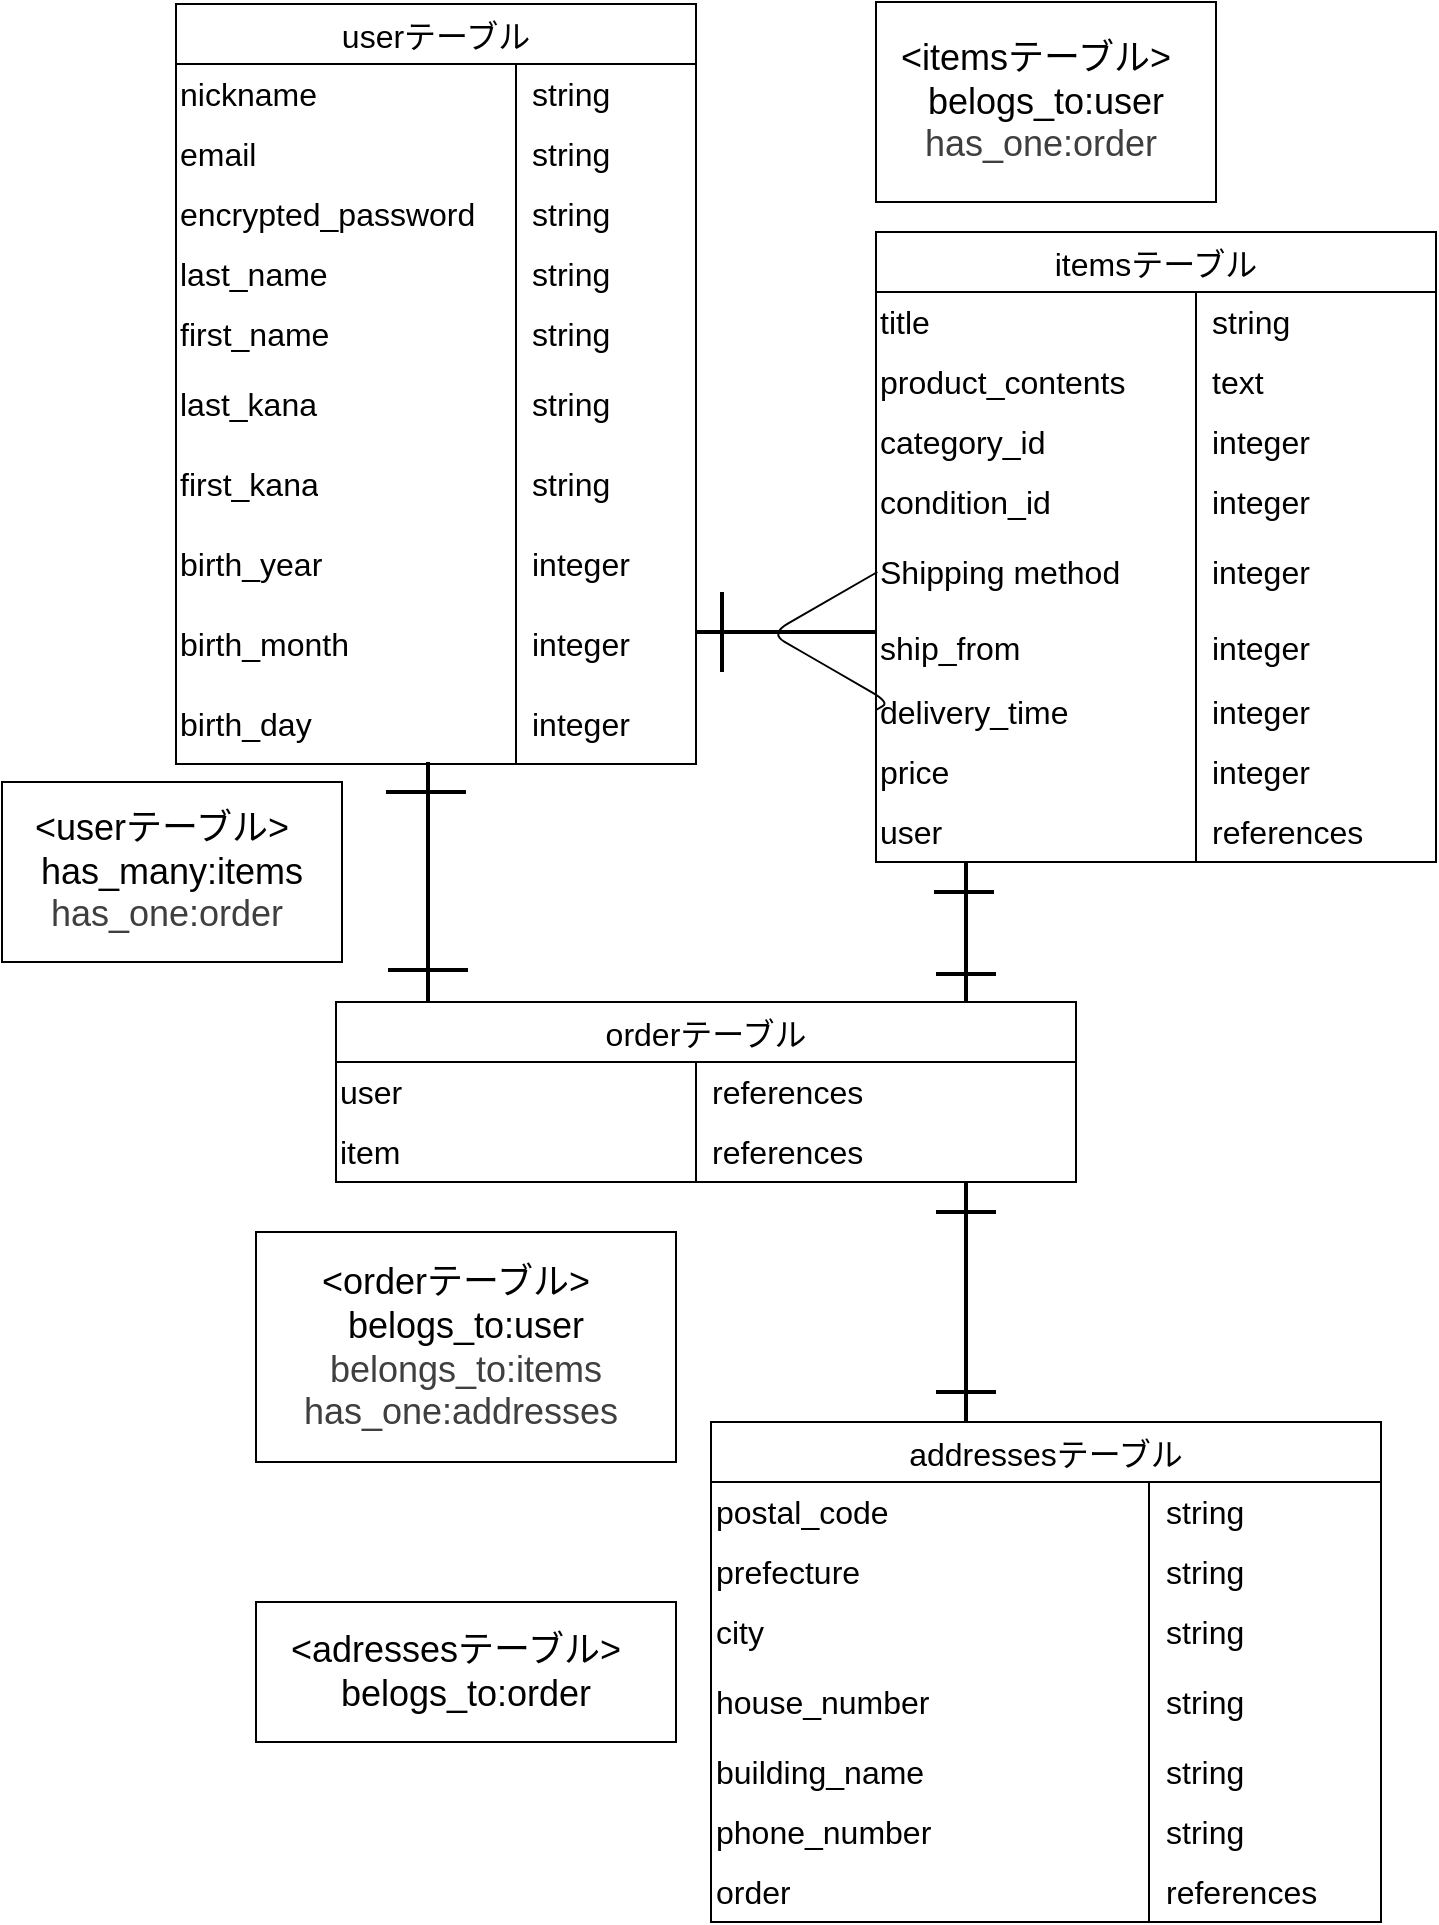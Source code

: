 <mxfile>
    <diagram id="W64Z9OEZ7OXD88Th7ALZ" name="ページ1">
        <mxGraphModel dx="1178" dy="1874" grid="1" gridSize="10" guides="1" tooltips="1" connect="1" arrows="1" fold="1" page="1" pageScale="1" pageWidth="827" pageHeight="1169" math="0" shadow="0">
            <root>
                <mxCell id="0"/>
                <mxCell id="1" parent="0"/>
                <mxCell id="61" value="addressesテーブル" style="shape=table;startSize=30;container=1;collapsible=0;childLayout=tableLayout;fixedRows=1;rowLines=0;fontStyle=0;strokeColor=default;fontSize=16;align=center;" parent="1" vertex="1">
                    <mxGeometry x="117.5" y="680" width="335" height="250" as="geometry"/>
                </mxCell>
                <mxCell id="62" value="" style="shape=tableRow;horizontal=0;startSize=0;swimlaneHead=0;swimlaneBody=0;top=0;left=0;bottom=0;right=0;collapsible=0;dropTarget=0;fillColor=none;points=[[0,0.5],[1,0.5]];portConstraint=eastwest;strokeColor=inherit;fontSize=16;" parent="61" vertex="1">
                    <mxGeometry y="30" width="335" height="30" as="geometry"/>
                </mxCell>
                <mxCell id="63" value="postal_code" style="shape=partialRectangle;html=1;whiteSpace=wrap;connectable=0;fillColor=none;top=0;left=0;bottom=0;right=0;overflow=hidden;pointerEvents=1;strokeColor=inherit;fontSize=16;align=left;" parent="62" vertex="1">
                    <mxGeometry width="219" height="30" as="geometry">
                        <mxRectangle width="219" height="30" as="alternateBounds"/>
                    </mxGeometry>
                </mxCell>
                <mxCell id="64" value="string" style="shape=partialRectangle;html=1;whiteSpace=wrap;connectable=0;fillColor=none;top=0;left=0;bottom=0;right=0;align=left;spacingLeft=6;overflow=hidden;strokeColor=inherit;fontSize=16;" parent="62" vertex="1">
                    <mxGeometry x="219" width="116" height="30" as="geometry">
                        <mxRectangle width="116" height="30" as="alternateBounds"/>
                    </mxGeometry>
                </mxCell>
                <mxCell id="65" value="" style="shape=tableRow;horizontal=0;startSize=0;swimlaneHead=0;swimlaneBody=0;top=0;left=0;bottom=0;right=0;collapsible=0;dropTarget=0;fillColor=none;points=[[0,0.5],[1,0.5]];portConstraint=eastwest;strokeColor=inherit;fontSize=16;" parent="61" vertex="1">
                    <mxGeometry y="60" width="335" height="30" as="geometry"/>
                </mxCell>
                <mxCell id="66" value="prefecture&lt;span style=&quot;white-space: pre;&quot;&gt;&#x9;&lt;/span&gt;" style="shape=partialRectangle;html=1;whiteSpace=wrap;connectable=0;fillColor=none;top=0;left=0;bottom=0;right=0;overflow=hidden;strokeColor=inherit;fontSize=16;align=left;" parent="65" vertex="1">
                    <mxGeometry width="219" height="30" as="geometry">
                        <mxRectangle width="219" height="30" as="alternateBounds"/>
                    </mxGeometry>
                </mxCell>
                <mxCell id="67" value="&lt;span style=&quot;color: rgb(0, 0, 0);&quot;&gt;string&lt;/span&gt;" style="shape=partialRectangle;html=1;whiteSpace=wrap;connectable=0;fillColor=none;top=0;left=0;bottom=0;right=0;align=left;spacingLeft=6;overflow=hidden;strokeColor=inherit;fontSize=16;" parent="65" vertex="1">
                    <mxGeometry x="219" width="116" height="30" as="geometry">
                        <mxRectangle width="116" height="30" as="alternateBounds"/>
                    </mxGeometry>
                </mxCell>
                <mxCell id="75" style="shape=tableRow;horizontal=0;startSize=0;swimlaneHead=0;swimlaneBody=0;top=0;left=0;bottom=0;right=0;collapsible=0;dropTarget=0;fillColor=none;points=[[0,0.5],[1,0.5]];portConstraint=eastwest;strokeColor=inherit;fontSize=16;" parent="61" vertex="1">
                    <mxGeometry y="90" width="335" height="30" as="geometry"/>
                </mxCell>
                <mxCell id="76" value="city" style="shape=partialRectangle;html=1;whiteSpace=wrap;connectable=0;fillColor=none;top=0;left=0;bottom=0;right=0;overflow=hidden;strokeColor=inherit;fontSize=16;align=left;" parent="75" vertex="1">
                    <mxGeometry width="219" height="30" as="geometry">
                        <mxRectangle width="219" height="30" as="alternateBounds"/>
                    </mxGeometry>
                </mxCell>
                <mxCell id="77" value="&lt;span style=&quot;color: rgb(0, 0, 0);&quot;&gt;string&lt;/span&gt;" style="shape=partialRectangle;html=1;whiteSpace=wrap;connectable=0;fillColor=none;top=0;left=0;bottom=0;right=0;align=left;spacingLeft=6;overflow=hidden;strokeColor=inherit;fontSize=16;" parent="75" vertex="1">
                    <mxGeometry x="219" width="116" height="30" as="geometry">
                        <mxRectangle width="116" height="30" as="alternateBounds"/>
                    </mxGeometry>
                </mxCell>
                <mxCell id="72" style="shape=tableRow;horizontal=0;startSize=0;swimlaneHead=0;swimlaneBody=0;top=0;left=0;bottom=0;right=0;collapsible=0;dropTarget=0;fillColor=none;points=[[0,0.5],[1,0.5]];portConstraint=eastwest;strokeColor=inherit;fontSize=16;" parent="61" vertex="1">
                    <mxGeometry y="120" width="335" height="40" as="geometry"/>
                </mxCell>
                <mxCell id="73" value="house_number" style="shape=partialRectangle;html=1;whiteSpace=wrap;connectable=0;fillColor=none;top=0;left=0;bottom=0;right=0;overflow=hidden;strokeColor=inherit;fontSize=16;align=left;" parent="72" vertex="1">
                    <mxGeometry width="219" height="40" as="geometry">
                        <mxRectangle width="219" height="40" as="alternateBounds"/>
                    </mxGeometry>
                </mxCell>
                <mxCell id="74" value="&lt;span style=&quot;color: rgb(0, 0, 0);&quot;&gt;string&lt;/span&gt;" style="shape=partialRectangle;html=1;whiteSpace=wrap;connectable=0;fillColor=none;top=0;left=0;bottom=0;right=0;align=left;spacingLeft=6;overflow=hidden;strokeColor=inherit;fontSize=16;" parent="72" vertex="1">
                    <mxGeometry x="219" width="116" height="40" as="geometry">
                        <mxRectangle width="116" height="40" as="alternateBounds"/>
                    </mxGeometry>
                </mxCell>
                <mxCell id="68" value="" style="shape=tableRow;horizontal=0;startSize=0;swimlaneHead=0;swimlaneBody=0;top=0;left=0;bottom=0;right=0;collapsible=0;dropTarget=0;fillColor=none;points=[[0,0.5],[1,0.5]];portConstraint=eastwest;strokeColor=inherit;fontSize=16;" parent="61" vertex="1">
                    <mxGeometry y="160" width="335" height="30" as="geometry"/>
                </mxCell>
                <mxCell id="69" value="building_name" style="shape=partialRectangle;html=1;whiteSpace=wrap;connectable=0;fillColor=none;top=0;left=0;bottom=0;right=0;overflow=hidden;strokeColor=inherit;fontSize=16;align=left;" parent="68" vertex="1">
                    <mxGeometry width="219" height="30" as="geometry">
                        <mxRectangle width="219" height="30" as="alternateBounds"/>
                    </mxGeometry>
                </mxCell>
                <mxCell id="70" value="&lt;span style=&quot;color: rgb(0, 0, 0);&quot;&gt;string&lt;/span&gt;" style="shape=partialRectangle;html=1;whiteSpace=wrap;connectable=0;fillColor=none;top=0;left=0;bottom=0;right=0;align=left;spacingLeft=6;overflow=hidden;strokeColor=inherit;fontSize=16;" parent="68" vertex="1">
                    <mxGeometry x="219" width="116" height="30" as="geometry">
                        <mxRectangle width="116" height="30" as="alternateBounds"/>
                    </mxGeometry>
                </mxCell>
                <mxCell id="147" style="shape=tableRow;horizontal=0;startSize=0;swimlaneHead=0;swimlaneBody=0;top=0;left=0;bottom=0;right=0;collapsible=0;dropTarget=0;fillColor=none;points=[[0,0.5],[1,0.5]];portConstraint=eastwest;strokeColor=inherit;fontSize=16;" parent="61" vertex="1">
                    <mxGeometry y="190" width="335" height="30" as="geometry"/>
                </mxCell>
                <mxCell id="148" value="phone_number" style="shape=partialRectangle;html=1;whiteSpace=wrap;connectable=0;fillColor=none;top=0;left=0;bottom=0;right=0;overflow=hidden;strokeColor=inherit;fontSize=16;align=left;" parent="147" vertex="1">
                    <mxGeometry width="219" height="30" as="geometry">
                        <mxRectangle width="219" height="30" as="alternateBounds"/>
                    </mxGeometry>
                </mxCell>
                <mxCell id="149" value="string" style="shape=partialRectangle;html=1;whiteSpace=wrap;connectable=0;fillColor=none;top=0;left=0;bottom=0;right=0;align=left;spacingLeft=6;overflow=hidden;strokeColor=inherit;fontSize=16;" parent="147" vertex="1">
                    <mxGeometry x="219" width="116" height="30" as="geometry">
                        <mxRectangle width="116" height="30" as="alternateBounds"/>
                    </mxGeometry>
                </mxCell>
                <mxCell id="179" style="shape=tableRow;horizontal=0;startSize=0;swimlaneHead=0;swimlaneBody=0;top=0;left=0;bottom=0;right=0;collapsible=0;dropTarget=0;fillColor=none;points=[[0,0.5],[1,0.5]];portConstraint=eastwest;strokeColor=inherit;fontSize=16;" vertex="1" parent="61">
                    <mxGeometry y="220" width="335" height="30" as="geometry"/>
                </mxCell>
                <mxCell id="180" value="order" style="shape=partialRectangle;html=1;whiteSpace=wrap;connectable=0;fillColor=none;top=0;left=0;bottom=0;right=0;overflow=hidden;strokeColor=inherit;fontSize=16;align=left;" vertex="1" parent="179">
                    <mxGeometry width="219" height="30" as="geometry">
                        <mxRectangle width="219" height="30" as="alternateBounds"/>
                    </mxGeometry>
                </mxCell>
                <mxCell id="181" value="references" style="shape=partialRectangle;html=1;whiteSpace=wrap;connectable=0;fillColor=none;top=0;left=0;bottom=0;right=0;align=left;spacingLeft=6;overflow=hidden;strokeColor=inherit;fontSize=16;" vertex="1" parent="179">
                    <mxGeometry x="219" width="116" height="30" as="geometry">
                        <mxRectangle width="116" height="30" as="alternateBounds"/>
                    </mxGeometry>
                </mxCell>
                <mxCell id="94" value="itemsテーブル" style="shape=table;startSize=30;container=1;collapsible=0;childLayout=tableLayout;fixedRows=1;rowLines=0;fontStyle=0;strokeColor=default;fontSize=16;align=center;" parent="1" vertex="1">
                    <mxGeometry x="200" y="85" width="280" height="315" as="geometry"/>
                </mxCell>
                <mxCell id="95" value="" style="shape=tableRow;horizontal=0;startSize=0;swimlaneHead=0;swimlaneBody=0;top=0;left=0;bottom=0;right=0;collapsible=0;dropTarget=0;fillColor=none;points=[[0,0.5],[1,0.5]];portConstraint=eastwest;strokeColor=inherit;fontSize=16;" parent="94" vertex="1">
                    <mxGeometry y="30" width="280" height="30" as="geometry"/>
                </mxCell>
                <mxCell id="96" value="title" style="shape=partialRectangle;html=1;whiteSpace=wrap;connectable=0;fillColor=none;top=0;left=0;bottom=0;right=0;overflow=hidden;pointerEvents=1;strokeColor=inherit;fontSize=16;align=left;" parent="95" vertex="1">
                    <mxGeometry width="160" height="30" as="geometry">
                        <mxRectangle width="160" height="30" as="alternateBounds"/>
                    </mxGeometry>
                </mxCell>
                <mxCell id="97" value="string" style="shape=partialRectangle;html=1;whiteSpace=wrap;connectable=0;fillColor=none;top=0;left=0;bottom=0;right=0;align=left;spacingLeft=6;overflow=hidden;strokeColor=inherit;fontSize=16;" parent="95" vertex="1">
                    <mxGeometry x="160" width="120" height="30" as="geometry">
                        <mxRectangle width="120" height="30" as="alternateBounds"/>
                    </mxGeometry>
                </mxCell>
                <mxCell id="206" style="shape=tableRow;horizontal=0;startSize=0;swimlaneHead=0;swimlaneBody=0;top=0;left=0;bottom=0;right=0;collapsible=0;dropTarget=0;fillColor=none;points=[[0,0.5],[1,0.5]];portConstraint=eastwest;strokeColor=inherit;fontSize=16;" vertex="1" parent="94">
                    <mxGeometry y="60" width="280" height="30" as="geometry"/>
                </mxCell>
                <mxCell id="207" value="product_contents" style="shape=partialRectangle;html=1;whiteSpace=wrap;connectable=0;fillColor=none;top=0;left=0;bottom=0;right=0;overflow=hidden;strokeColor=inherit;fontSize=16;align=left;" vertex="1" parent="206">
                    <mxGeometry width="160" height="30" as="geometry">
                        <mxRectangle width="160" height="30" as="alternateBounds"/>
                    </mxGeometry>
                </mxCell>
                <mxCell id="208" value="text" style="shape=partialRectangle;html=1;whiteSpace=wrap;connectable=0;fillColor=none;top=0;left=0;bottom=0;right=0;align=left;spacingLeft=6;overflow=hidden;strokeColor=inherit;fontSize=16;" vertex="1" parent="206">
                    <mxGeometry x="160" width="120" height="30" as="geometry">
                        <mxRectangle width="120" height="30" as="alternateBounds"/>
                    </mxGeometry>
                </mxCell>
                <mxCell id="98" value="" style="shape=tableRow;horizontal=0;startSize=0;swimlaneHead=0;swimlaneBody=0;top=0;left=0;bottom=0;right=0;collapsible=0;dropTarget=0;fillColor=none;points=[[0,0.5],[1,0.5]];portConstraint=eastwest;strokeColor=inherit;fontSize=16;" parent="94" vertex="1">
                    <mxGeometry y="90" width="280" height="30" as="geometry"/>
                </mxCell>
                <mxCell id="99" value="category_id" style="shape=partialRectangle;html=1;whiteSpace=wrap;connectable=0;fillColor=none;top=0;left=0;bottom=0;right=0;overflow=hidden;strokeColor=inherit;fontSize=16;align=left;" parent="98" vertex="1">
                    <mxGeometry width="160" height="30" as="geometry">
                        <mxRectangle width="160" height="30" as="alternateBounds"/>
                    </mxGeometry>
                </mxCell>
                <mxCell id="100" value="&lt;span style=&quot;color: rgb(0, 0, 0);&quot;&gt;integer&lt;/span&gt;" style="shape=partialRectangle;html=1;whiteSpace=wrap;connectable=0;fillColor=none;top=0;left=0;bottom=0;right=0;align=left;spacingLeft=6;overflow=hidden;strokeColor=inherit;fontSize=16;" parent="98" vertex="1">
                    <mxGeometry x="160" width="120" height="30" as="geometry">
                        <mxRectangle width="120" height="30" as="alternateBounds"/>
                    </mxGeometry>
                </mxCell>
                <mxCell id="101" style="shape=tableRow;horizontal=0;startSize=0;swimlaneHead=0;swimlaneBody=0;top=0;left=0;bottom=0;right=0;collapsible=0;dropTarget=0;fillColor=none;points=[[0,0.5],[1,0.5]];portConstraint=eastwest;strokeColor=inherit;fontSize=16;" parent="94" vertex="1">
                    <mxGeometry y="120" width="280" height="30" as="geometry"/>
                </mxCell>
                <mxCell id="102" value="condition_id" style="shape=partialRectangle;html=1;whiteSpace=wrap;connectable=0;fillColor=none;top=0;left=0;bottom=0;right=0;overflow=hidden;strokeColor=inherit;fontSize=16;align=left;" parent="101" vertex="1">
                    <mxGeometry width="160" height="30" as="geometry">
                        <mxRectangle width="160" height="30" as="alternateBounds"/>
                    </mxGeometry>
                </mxCell>
                <mxCell id="103" value="&lt;span style=&quot;color: rgb(0, 0, 0);&quot;&gt;integer&lt;/span&gt;" style="shape=partialRectangle;html=1;whiteSpace=wrap;connectable=0;fillColor=none;top=0;left=0;bottom=0;right=0;align=left;spacingLeft=6;overflow=hidden;strokeColor=inherit;fontSize=16;" parent="101" vertex="1">
                    <mxGeometry x="160" width="120" height="30" as="geometry">
                        <mxRectangle width="120" height="30" as="alternateBounds"/>
                    </mxGeometry>
                </mxCell>
                <mxCell id="104" style="shape=tableRow;horizontal=0;startSize=0;swimlaneHead=0;swimlaneBody=0;top=0;left=0;bottom=0;right=0;collapsible=0;dropTarget=0;fillColor=none;points=[[0,0.5],[1,0.5]];portConstraint=eastwest;strokeColor=inherit;fontSize=16;" parent="94" vertex="1">
                    <mxGeometry y="150" width="280" height="40" as="geometry"/>
                </mxCell>
                <mxCell id="105" value="&lt;span style=&quot;color: rgb(0, 0, 0); font-family: Arial, &amp;quot;Hiragino Kaku Gothic ProN&amp;quot;, sans-serif; background-color: rgb(255, 255, 255);&quot;&gt;&lt;font&gt;Shipping method&lt;/font&gt;&lt;/span&gt;" style="shape=partialRectangle;html=1;whiteSpace=wrap;connectable=0;fillColor=none;top=0;left=0;bottom=0;right=0;overflow=hidden;strokeColor=inherit;fontSize=16;align=left;" parent="104" vertex="1">
                    <mxGeometry width="160" height="40" as="geometry">
                        <mxRectangle width="160" height="40" as="alternateBounds"/>
                    </mxGeometry>
                </mxCell>
                <mxCell id="106" value="integer" style="shape=partialRectangle;html=1;whiteSpace=wrap;connectable=0;fillColor=none;top=0;left=0;bottom=0;right=0;align=left;spacingLeft=6;overflow=hidden;strokeColor=inherit;fontSize=16;" parent="104" vertex="1">
                    <mxGeometry x="160" width="120" height="40" as="geometry">
                        <mxRectangle width="120" height="40" as="alternateBounds"/>
                    </mxGeometry>
                </mxCell>
                <mxCell id="209" style="shape=tableRow;horizontal=0;startSize=0;swimlaneHead=0;swimlaneBody=0;top=0;left=0;bottom=0;right=0;collapsible=0;dropTarget=0;fillColor=none;points=[[0,0.5],[1,0.5]];portConstraint=eastwest;strokeColor=inherit;fontSize=16;" vertex="1" parent="94">
                    <mxGeometry y="190" width="280" height="35" as="geometry"/>
                </mxCell>
                <mxCell id="210" value="ship_from" style="shape=partialRectangle;html=1;whiteSpace=wrap;connectable=0;fillColor=none;top=0;left=0;bottom=0;right=0;overflow=hidden;strokeColor=inherit;fontSize=16;align=left;" vertex="1" parent="209">
                    <mxGeometry width="160" height="35" as="geometry">
                        <mxRectangle width="160" height="35" as="alternateBounds"/>
                    </mxGeometry>
                </mxCell>
                <mxCell id="211" value="integer" style="shape=partialRectangle;html=1;whiteSpace=wrap;connectable=0;fillColor=none;top=0;left=0;bottom=0;right=0;align=left;spacingLeft=6;overflow=hidden;strokeColor=inherit;fontSize=16;" vertex="1" parent="209">
                    <mxGeometry x="160" width="120" height="35" as="geometry">
                        <mxRectangle width="120" height="35" as="alternateBounds"/>
                    </mxGeometry>
                </mxCell>
                <mxCell id="212" style="shape=tableRow;horizontal=0;startSize=0;swimlaneHead=0;swimlaneBody=0;top=0;left=0;bottom=0;right=0;collapsible=0;dropTarget=0;fillColor=none;points=[[0,0.5],[1,0.5]];portConstraint=eastwest;strokeColor=inherit;fontSize=16;" vertex="1" parent="94">
                    <mxGeometry y="225" width="280" height="30" as="geometry"/>
                </mxCell>
                <mxCell id="213" value="delivery_time" style="shape=partialRectangle;html=1;whiteSpace=wrap;connectable=0;fillColor=none;top=0;left=0;bottom=0;right=0;overflow=hidden;strokeColor=inherit;fontSize=16;align=left;" vertex="1" parent="212">
                    <mxGeometry width="160" height="30" as="geometry">
                        <mxRectangle width="160" height="30" as="alternateBounds"/>
                    </mxGeometry>
                </mxCell>
                <mxCell id="214" value="integer" style="shape=partialRectangle;html=1;whiteSpace=wrap;connectable=0;fillColor=none;top=0;left=0;bottom=0;right=0;align=left;spacingLeft=6;overflow=hidden;strokeColor=inherit;fontSize=16;" vertex="1" parent="212">
                    <mxGeometry x="160" width="120" height="30" as="geometry">
                        <mxRectangle width="120" height="30" as="alternateBounds"/>
                    </mxGeometry>
                </mxCell>
                <mxCell id="107" value="" style="shape=tableRow;horizontal=0;startSize=0;swimlaneHead=0;swimlaneBody=0;top=0;left=0;bottom=0;right=0;collapsible=0;dropTarget=0;fillColor=none;points=[[0,0.5],[1,0.5]];portConstraint=eastwest;strokeColor=inherit;fontSize=16;" parent="94" vertex="1">
                    <mxGeometry y="255" width="280" height="30" as="geometry"/>
                </mxCell>
                <mxCell id="108" value="price" style="shape=partialRectangle;html=1;whiteSpace=wrap;connectable=0;fillColor=none;top=0;left=0;bottom=0;right=0;overflow=hidden;strokeColor=inherit;fontSize=16;align=left;" parent="107" vertex="1">
                    <mxGeometry width="160" height="30" as="geometry">
                        <mxRectangle width="160" height="30" as="alternateBounds"/>
                    </mxGeometry>
                </mxCell>
                <mxCell id="109" value="&lt;span style=&quot;color: rgb(0, 0, 0);&quot;&gt;integer&lt;/span&gt;" style="shape=partialRectangle;html=1;whiteSpace=wrap;connectable=0;fillColor=none;top=0;left=0;bottom=0;right=0;align=left;spacingLeft=6;overflow=hidden;strokeColor=inherit;fontSize=16;" parent="107" vertex="1">
                    <mxGeometry x="160" width="120" height="30" as="geometry">
                        <mxRectangle width="120" height="30" as="alternateBounds"/>
                    </mxGeometry>
                </mxCell>
                <mxCell id="215" style="shape=tableRow;horizontal=0;startSize=0;swimlaneHead=0;swimlaneBody=0;top=0;left=0;bottom=0;right=0;collapsible=0;dropTarget=0;fillColor=none;points=[[0,0.5],[1,0.5]];portConstraint=eastwest;strokeColor=inherit;fontSize=16;" vertex="1" parent="94">
                    <mxGeometry y="285" width="280" height="30" as="geometry"/>
                </mxCell>
                <mxCell id="216" value="user" style="shape=partialRectangle;html=1;whiteSpace=wrap;connectable=0;fillColor=none;top=0;left=0;bottom=0;right=0;overflow=hidden;strokeColor=inherit;fontSize=16;align=left;" vertex="1" parent="215">
                    <mxGeometry width="160" height="30" as="geometry">
                        <mxRectangle width="160" height="30" as="alternateBounds"/>
                    </mxGeometry>
                </mxCell>
                <mxCell id="217" value="references" style="shape=partialRectangle;html=1;whiteSpace=wrap;connectable=0;fillColor=none;top=0;left=0;bottom=0;right=0;align=left;spacingLeft=6;overflow=hidden;strokeColor=inherit;fontSize=16;" vertex="1" parent="215">
                    <mxGeometry x="160" width="120" height="30" as="geometry">
                        <mxRectangle width="120" height="30" as="alternateBounds"/>
                    </mxGeometry>
                </mxCell>
                <mxCell id="111" value="orderテーブル" style="shape=table;startSize=30;container=1;collapsible=0;childLayout=tableLayout;fixedRows=1;rowLines=0;fontStyle=0;strokeColor=default;fontSize=16;align=center;" parent="1" vertex="1">
                    <mxGeometry x="-70" y="470" width="370" height="90" as="geometry"/>
                </mxCell>
                <mxCell id="115" value="" style="shape=tableRow;horizontal=0;startSize=0;swimlaneHead=0;swimlaneBody=0;top=0;left=0;bottom=0;right=0;collapsible=0;dropTarget=0;fillColor=none;points=[[0,0.5],[1,0.5]];portConstraint=eastwest;strokeColor=inherit;fontSize=16;" parent="111" vertex="1">
                    <mxGeometry y="30" width="370" height="30" as="geometry"/>
                </mxCell>
                <mxCell id="116" value="user" style="shape=partialRectangle;html=1;whiteSpace=wrap;connectable=0;fillColor=none;top=0;left=0;bottom=0;right=0;overflow=hidden;strokeColor=inherit;fontSize=16;align=left;" parent="115" vertex="1">
                    <mxGeometry width="180" height="30" as="geometry">
                        <mxRectangle width="180" height="30" as="alternateBounds"/>
                    </mxGeometry>
                </mxCell>
                <mxCell id="117" value="&lt;span style=&quot;color: rgb(0, 0, 0);&quot;&gt;references&lt;/span&gt;" style="shape=partialRectangle;html=1;whiteSpace=wrap;connectable=0;fillColor=none;top=0;left=0;bottom=0;right=0;align=left;spacingLeft=6;overflow=hidden;strokeColor=inherit;fontSize=16;" parent="115" vertex="1">
                    <mxGeometry x="180" width="190" height="30" as="geometry">
                        <mxRectangle width="190" height="30" as="alternateBounds"/>
                    </mxGeometry>
                </mxCell>
                <mxCell id="118" style="shape=tableRow;horizontal=0;startSize=0;swimlaneHead=0;swimlaneBody=0;top=0;left=0;bottom=0;right=0;collapsible=0;dropTarget=0;fillColor=none;points=[[0,0.5],[1,0.5]];portConstraint=eastwest;strokeColor=inherit;fontSize=16;" parent="111" vertex="1">
                    <mxGeometry y="60" width="370" height="30" as="geometry"/>
                </mxCell>
                <mxCell id="119" value="item" style="shape=partialRectangle;html=1;whiteSpace=wrap;connectable=0;fillColor=none;top=0;left=0;bottom=0;right=0;overflow=hidden;strokeColor=inherit;fontSize=16;align=left;" parent="118" vertex="1">
                    <mxGeometry width="180" height="30" as="geometry">
                        <mxRectangle width="180" height="30" as="alternateBounds"/>
                    </mxGeometry>
                </mxCell>
                <mxCell id="120" value="&lt;span style=&quot;color: rgb(0, 0, 0);&quot;&gt;references&lt;/span&gt;" style="shape=partialRectangle;html=1;whiteSpace=wrap;connectable=0;fillColor=none;top=0;left=0;bottom=0;right=0;align=left;spacingLeft=6;overflow=hidden;strokeColor=inherit;fontSize=16;" parent="118" vertex="1">
                    <mxGeometry x="180" width="190" height="30" as="geometry">
                        <mxRectangle width="190" height="30" as="alternateBounds"/>
                    </mxGeometry>
                </mxCell>
                <mxCell id="127" value="userテーブル" style="shape=table;startSize=30;container=1;collapsible=0;childLayout=tableLayout;fixedRows=1;rowLines=0;fontStyle=0;strokeColor=default;fontSize=16;align=center;" parent="1" vertex="1">
                    <mxGeometry x="-150" y="-29" width="260" height="380" as="geometry"/>
                </mxCell>
                <mxCell id="185" style="shape=tableRow;horizontal=0;startSize=0;swimlaneHead=0;swimlaneBody=0;top=0;left=0;bottom=0;right=0;collapsible=0;dropTarget=0;fillColor=none;points=[[0,0.5],[1,0.5]];portConstraint=eastwest;strokeColor=inherit;fontSize=16;" vertex="1" parent="127">
                    <mxGeometry y="30" width="260" height="30" as="geometry"/>
                </mxCell>
                <mxCell id="186" value="nickname" style="shape=partialRectangle;html=1;whiteSpace=wrap;connectable=0;fillColor=none;top=0;left=0;bottom=0;right=0;overflow=hidden;pointerEvents=1;strokeColor=inherit;fontSize=16;align=left;" vertex="1" parent="185">
                    <mxGeometry width="170" height="30" as="geometry">
                        <mxRectangle width="170" height="30" as="alternateBounds"/>
                    </mxGeometry>
                </mxCell>
                <mxCell id="187" value="string" style="shape=partialRectangle;html=1;whiteSpace=wrap;connectable=0;fillColor=none;top=0;left=0;bottom=0;right=0;align=left;spacingLeft=6;overflow=hidden;strokeColor=inherit;fontSize=16;" vertex="1" parent="185">
                    <mxGeometry x="170" width="90" height="30" as="geometry">
                        <mxRectangle width="90" height="30" as="alternateBounds"/>
                    </mxGeometry>
                </mxCell>
                <mxCell id="128" value="" style="shape=tableRow;horizontal=0;startSize=0;swimlaneHead=0;swimlaneBody=0;top=0;left=0;bottom=0;right=0;collapsible=0;dropTarget=0;fillColor=none;points=[[0,0.5],[1,0.5]];portConstraint=eastwest;strokeColor=inherit;fontSize=16;" parent="127" vertex="1">
                    <mxGeometry y="60" width="260" height="30" as="geometry"/>
                </mxCell>
                <mxCell id="129" value="email" style="shape=partialRectangle;html=1;whiteSpace=wrap;connectable=0;fillColor=none;top=0;left=0;bottom=0;right=0;overflow=hidden;pointerEvents=1;strokeColor=inherit;fontSize=16;align=left;" parent="128" vertex="1">
                    <mxGeometry width="170" height="30" as="geometry">
                        <mxRectangle width="170" height="30" as="alternateBounds"/>
                    </mxGeometry>
                </mxCell>
                <mxCell id="130" value="string" style="shape=partialRectangle;html=1;whiteSpace=wrap;connectable=0;fillColor=none;top=0;left=0;bottom=0;right=0;align=left;spacingLeft=6;overflow=hidden;strokeColor=inherit;fontSize=16;" parent="128" vertex="1">
                    <mxGeometry x="170" width="90" height="30" as="geometry">
                        <mxRectangle width="90" height="30" as="alternateBounds"/>
                    </mxGeometry>
                </mxCell>
                <mxCell id="131" value="" style="shape=tableRow;horizontal=0;startSize=0;swimlaneHead=0;swimlaneBody=0;top=0;left=0;bottom=0;right=0;collapsible=0;dropTarget=0;fillColor=none;points=[[0,0.5],[1,0.5]];portConstraint=eastwest;strokeColor=inherit;fontSize=16;" parent="127" vertex="1">
                    <mxGeometry y="90" width="260" height="30" as="geometry"/>
                </mxCell>
                <mxCell id="132" value="encrypted_password" style="shape=partialRectangle;html=1;whiteSpace=wrap;connectable=0;fillColor=none;top=0;left=0;bottom=0;right=0;overflow=hidden;strokeColor=inherit;fontSize=16;align=left;" parent="131" vertex="1">
                    <mxGeometry width="170" height="30" as="geometry">
                        <mxRectangle width="170" height="30" as="alternateBounds"/>
                    </mxGeometry>
                </mxCell>
                <mxCell id="133" value="&lt;span style=&quot;color: rgb(0, 0, 0);&quot;&gt;string&lt;/span&gt;" style="shape=partialRectangle;html=1;whiteSpace=wrap;connectable=0;fillColor=none;top=0;left=0;bottom=0;right=0;align=left;spacingLeft=6;overflow=hidden;strokeColor=inherit;fontSize=16;" parent="131" vertex="1">
                    <mxGeometry x="170" width="90" height="30" as="geometry">
                        <mxRectangle width="90" height="30" as="alternateBounds"/>
                    </mxGeometry>
                </mxCell>
                <mxCell id="191" style="shape=tableRow;horizontal=0;startSize=0;swimlaneHead=0;swimlaneBody=0;top=0;left=0;bottom=0;right=0;collapsible=0;dropTarget=0;fillColor=none;points=[[0,0.5],[1,0.5]];portConstraint=eastwest;strokeColor=inherit;fontSize=16;" vertex="1" parent="127">
                    <mxGeometry y="120" width="260" height="30" as="geometry"/>
                </mxCell>
                <mxCell id="192" value="last_name" style="shape=partialRectangle;html=1;whiteSpace=wrap;connectable=0;fillColor=none;top=0;left=0;bottom=0;right=0;overflow=hidden;strokeColor=inherit;fontSize=16;align=left;" vertex="1" parent="191">
                    <mxGeometry width="170" height="30" as="geometry">
                        <mxRectangle width="170" height="30" as="alternateBounds"/>
                    </mxGeometry>
                </mxCell>
                <mxCell id="193" value="string" style="shape=partialRectangle;html=1;whiteSpace=wrap;connectable=0;fillColor=none;top=0;left=0;bottom=0;right=0;align=left;spacingLeft=6;overflow=hidden;strokeColor=inherit;fontSize=16;" vertex="1" parent="191">
                    <mxGeometry x="170" width="90" height="30" as="geometry">
                        <mxRectangle width="90" height="30" as="alternateBounds"/>
                    </mxGeometry>
                </mxCell>
                <mxCell id="134" style="shape=tableRow;horizontal=0;startSize=0;swimlaneHead=0;swimlaneBody=0;top=0;left=0;bottom=0;right=0;collapsible=0;dropTarget=0;fillColor=none;points=[[0,0.5],[1,0.5]];portConstraint=eastwest;strokeColor=inherit;fontSize=16;" parent="127" vertex="1">
                    <mxGeometry y="150" width="260" height="30" as="geometry"/>
                </mxCell>
                <mxCell id="135" value="first_name" style="shape=partialRectangle;html=1;whiteSpace=wrap;connectable=0;fillColor=none;top=0;left=0;bottom=0;right=0;overflow=hidden;strokeColor=inherit;fontSize=16;align=left;" parent="134" vertex="1">
                    <mxGeometry width="170" height="30" as="geometry">
                        <mxRectangle width="170" height="30" as="alternateBounds"/>
                    </mxGeometry>
                </mxCell>
                <mxCell id="136" value="&lt;span style=&quot;color: rgb(0, 0, 0);&quot;&gt;string&lt;/span&gt;" style="shape=partialRectangle;html=1;whiteSpace=wrap;connectable=0;fillColor=none;top=0;left=0;bottom=0;right=0;align=left;spacingLeft=6;overflow=hidden;strokeColor=inherit;fontSize=16;" parent="134" vertex="1">
                    <mxGeometry x="170" width="90" height="30" as="geometry">
                        <mxRectangle width="90" height="30" as="alternateBounds"/>
                    </mxGeometry>
                </mxCell>
                <mxCell id="197" style="shape=tableRow;horizontal=0;startSize=0;swimlaneHead=0;swimlaneBody=0;top=0;left=0;bottom=0;right=0;collapsible=0;dropTarget=0;fillColor=none;points=[[0,0.5],[1,0.5]];portConstraint=eastwest;strokeColor=inherit;fontSize=16;" vertex="1" parent="127">
                    <mxGeometry y="180" width="260" height="40" as="geometry"/>
                </mxCell>
                <mxCell id="198" value="&lt;span style=&quot;color: rgb(0, 0, 0);&quot;&gt;last_kana&lt;/span&gt;" style="shape=partialRectangle;html=1;whiteSpace=wrap;connectable=0;fillColor=none;top=0;left=0;bottom=0;right=0;overflow=hidden;strokeColor=inherit;fontSize=16;align=left;" vertex="1" parent="197">
                    <mxGeometry width="170" height="40" as="geometry">
                        <mxRectangle width="170" height="40" as="alternateBounds"/>
                    </mxGeometry>
                </mxCell>
                <mxCell id="199" value="&lt;span style=&quot;color: rgb(0, 0, 0);&quot;&gt;string&lt;/span&gt;" style="shape=partialRectangle;html=1;whiteSpace=wrap;connectable=0;fillColor=none;top=0;left=0;bottom=0;right=0;align=left;spacingLeft=6;overflow=hidden;strokeColor=inherit;fontSize=16;" vertex="1" parent="197">
                    <mxGeometry x="170" width="90" height="40" as="geometry">
                        <mxRectangle width="90" height="40" as="alternateBounds"/>
                    </mxGeometry>
                </mxCell>
                <mxCell id="194" style="shape=tableRow;horizontal=0;startSize=0;swimlaneHead=0;swimlaneBody=0;top=0;left=0;bottom=0;right=0;collapsible=0;dropTarget=0;fillColor=none;points=[[0,0.5],[1,0.5]];portConstraint=eastwest;strokeColor=inherit;fontSize=16;" vertex="1" parent="127">
                    <mxGeometry y="220" width="260" height="40" as="geometry"/>
                </mxCell>
                <mxCell id="195" value="first_kana" style="shape=partialRectangle;html=1;whiteSpace=wrap;connectable=0;fillColor=none;top=0;left=0;bottom=0;right=0;overflow=hidden;strokeColor=inherit;fontSize=16;align=left;" vertex="1" parent="194">
                    <mxGeometry width="170" height="40" as="geometry">
                        <mxRectangle width="170" height="40" as="alternateBounds"/>
                    </mxGeometry>
                </mxCell>
                <mxCell id="196" value="string" style="shape=partialRectangle;html=1;whiteSpace=wrap;connectable=0;fillColor=none;top=0;left=0;bottom=0;right=0;align=left;spacingLeft=6;overflow=hidden;strokeColor=inherit;fontSize=16;" vertex="1" parent="194">
                    <mxGeometry x="170" width="90" height="40" as="geometry">
                        <mxRectangle width="90" height="40" as="alternateBounds"/>
                    </mxGeometry>
                </mxCell>
                <mxCell id="200" style="shape=tableRow;horizontal=0;startSize=0;swimlaneHead=0;swimlaneBody=0;top=0;left=0;bottom=0;right=0;collapsible=0;dropTarget=0;fillColor=none;points=[[0,0.5],[1,0.5]];portConstraint=eastwest;strokeColor=inherit;fontSize=16;" vertex="1" parent="127">
                    <mxGeometry y="260" width="260" height="40" as="geometry"/>
                </mxCell>
                <mxCell id="201" value="birth_year" style="shape=partialRectangle;html=1;whiteSpace=wrap;connectable=0;fillColor=none;top=0;left=0;bottom=0;right=0;overflow=hidden;strokeColor=inherit;fontSize=16;align=left;" vertex="1" parent="200">
                    <mxGeometry width="170" height="40" as="geometry">
                        <mxRectangle width="170" height="40" as="alternateBounds"/>
                    </mxGeometry>
                </mxCell>
                <mxCell id="202" value="integer" style="shape=partialRectangle;html=1;whiteSpace=wrap;connectable=0;fillColor=none;top=0;left=0;bottom=0;right=0;align=left;spacingLeft=6;overflow=hidden;strokeColor=inherit;fontSize=16;" vertex="1" parent="200">
                    <mxGeometry x="170" width="90" height="40" as="geometry">
                        <mxRectangle width="90" height="40" as="alternateBounds"/>
                    </mxGeometry>
                </mxCell>
                <mxCell id="137" style="shape=tableRow;horizontal=0;startSize=0;swimlaneHead=0;swimlaneBody=0;top=0;left=0;bottom=0;right=0;collapsible=0;dropTarget=0;fillColor=none;points=[[0,0.5],[1,0.5]];portConstraint=eastwest;strokeColor=inherit;fontSize=16;" parent="127" vertex="1">
                    <mxGeometry y="300" width="260" height="40" as="geometry"/>
                </mxCell>
                <mxCell id="138" value="&lt;span style=&quot;color: rgb(0, 0, 0);&quot;&gt;birth_month&lt;/span&gt;" style="shape=partialRectangle;html=1;whiteSpace=wrap;connectable=0;fillColor=none;top=0;left=0;bottom=0;right=0;overflow=hidden;strokeColor=inherit;fontSize=16;align=left;" parent="137" vertex="1">
                    <mxGeometry width="170" height="40" as="geometry">
                        <mxRectangle width="170" height="40" as="alternateBounds"/>
                    </mxGeometry>
                </mxCell>
                <mxCell id="139" value="&lt;span style=&quot;color: rgb(0, 0, 0);&quot;&gt;integer&lt;/span&gt;" style="shape=partialRectangle;html=1;whiteSpace=wrap;connectable=0;fillColor=none;top=0;left=0;bottom=0;right=0;align=left;spacingLeft=6;overflow=hidden;strokeColor=inherit;fontSize=16;" parent="137" vertex="1">
                    <mxGeometry x="170" width="90" height="40" as="geometry">
                        <mxRectangle width="90" height="40" as="alternateBounds"/>
                    </mxGeometry>
                </mxCell>
                <mxCell id="203" style="shape=tableRow;horizontal=0;startSize=0;swimlaneHead=0;swimlaneBody=0;top=0;left=0;bottom=0;right=0;collapsible=0;dropTarget=0;fillColor=none;points=[[0,0.5],[1,0.5]];portConstraint=eastwest;strokeColor=inherit;fontSize=16;" vertex="1" parent="127">
                    <mxGeometry y="340" width="260" height="40" as="geometry"/>
                </mxCell>
                <mxCell id="204" value="&lt;span style=&quot;color: rgb(0, 0, 0);&quot;&gt;birth_day&lt;/span&gt;" style="shape=partialRectangle;html=1;whiteSpace=wrap;connectable=0;fillColor=none;top=0;left=0;bottom=0;right=0;overflow=hidden;strokeColor=inherit;fontSize=16;align=left;" vertex="1" parent="203">
                    <mxGeometry width="170" height="40" as="geometry">
                        <mxRectangle width="170" height="40" as="alternateBounds"/>
                    </mxGeometry>
                </mxCell>
                <mxCell id="205" value="&lt;span style=&quot;color: rgb(0, 0, 0);&quot;&gt;integer&lt;/span&gt;" style="shape=partialRectangle;html=1;whiteSpace=wrap;connectable=0;fillColor=none;top=0;left=0;bottom=0;right=0;align=left;spacingLeft=6;overflow=hidden;strokeColor=inherit;fontSize=16;" vertex="1" parent="203">
                    <mxGeometry x="170" width="90" height="40" as="geometry">
                        <mxRectangle width="90" height="40" as="alternateBounds"/>
                    </mxGeometry>
                </mxCell>
                <mxCell id="159" value="" style="line;strokeWidth=2;direction=south;html=1;" parent="1" vertex="1">
                    <mxGeometry x="-29" y="350" width="10" height="120" as="geometry"/>
                </mxCell>
                <mxCell id="160" value="" style="line;strokeWidth=2;html=1;" parent="1" vertex="1">
                    <mxGeometry x="110" y="280" width="90" height="10" as="geometry"/>
                </mxCell>
                <mxCell id="161" value="" style="line;strokeWidth=2;direction=south;html=1;" parent="1" vertex="1">
                    <mxGeometry x="240" y="560" width="10" height="120" as="geometry"/>
                </mxCell>
                <mxCell id="163" value="" style="line;strokeWidth=2;direction=south;html=1;" parent="1" vertex="1">
                    <mxGeometry x="240" y="400" width="10" height="70" as="geometry"/>
                </mxCell>
                <mxCell id="164" value="" style="line;strokeWidth=2;direction=south;html=1;" parent="1" vertex="1">
                    <mxGeometry x="113" y="265" width="20" height="40" as="geometry"/>
                </mxCell>
                <mxCell id="165" value="" style="line;strokeWidth=2;html=1;" parent="1" vertex="1">
                    <mxGeometry x="-45" y="360" width="40" height="10" as="geometry"/>
                </mxCell>
                <mxCell id="166" value="" style="line;strokeWidth=2;html=1;" parent="1" vertex="1">
                    <mxGeometry x="230" y="570" width="30" height="10" as="geometry"/>
                </mxCell>
                <mxCell id="168" value="" style="line;strokeWidth=2;html=1;" parent="1" vertex="1">
                    <mxGeometry x="230" y="660" width="30" height="10" as="geometry"/>
                </mxCell>
                <mxCell id="176" value="" style="line;strokeWidth=2;html=1;" parent="1" vertex="1">
                    <mxGeometry x="-44" y="449" width="40" height="10" as="geometry"/>
                </mxCell>
                <mxCell id="177" value="" style="line;strokeWidth=2;html=1;" parent="1" vertex="1">
                    <mxGeometry x="230" y="451" width="30" height="10" as="geometry"/>
                </mxCell>
                <mxCell id="178" value="" style="line;strokeWidth=2;html=1;" parent="1" vertex="1">
                    <mxGeometry x="229" y="410" width="30" height="10" as="geometry"/>
                </mxCell>
                <mxCell id="218" value="" style="edgeStyle=isometricEdgeStyle;endArrow=none;html=1;exitX=0;exitY=0.5;exitDx=0;exitDy=0;" edge="1" parent="1">
                    <mxGeometry width="50" height="100" relative="1" as="geometry">
                        <mxPoint x="200" y="324" as="sourcePoint"/>
                        <mxPoint x="200.69" y="255" as="targetPoint"/>
                        <Array as="points">
                            <mxPoint x="170" y="299"/>
                        </Array>
                    </mxGeometry>
                </mxCell>
                <mxCell id="220" value="&lt;font style=&quot;font-size: 18px;&quot;&gt;&amp;lt;userテーブル&amp;gt;&lt;/font&gt;&lt;span style=&quot;color: rgb(63, 63, 63); font-size: 18px; background-color: transparent;&quot;&gt;&amp;nbsp;&amp;nbsp;&lt;/span&gt;&lt;div&gt;&lt;div&gt;&lt;span style=&quot;font-size: 18px;&quot;&gt;has_many:items&lt;/span&gt;&lt;/div&gt;&lt;/div&gt;&lt;div&gt;&lt;span style=&quot;color: rgb(63, 63, 63); font-size: 18px;&quot;&gt;has_one:order&amp;nbsp;&lt;/span&gt;&lt;span style=&quot;font-size: 18px;&quot;&gt;&lt;/span&gt;&lt;/div&gt;" style="rounded=0;whiteSpace=wrap;html=1;" vertex="1" parent="1">
                    <mxGeometry x="-237" y="360" width="170" height="90" as="geometry"/>
                </mxCell>
                <mxCell id="221" value="&lt;font style=&quot;font-size: 18px;&quot;&gt;&amp;lt;itemsテーブル&amp;gt;&lt;/font&gt;&lt;span style=&quot;color: rgb(63, 63, 63); font-size: 18px; background-color: transparent;&quot;&gt;&amp;nbsp;&amp;nbsp;&lt;/span&gt;&lt;div&gt;&lt;div&gt;&lt;span style=&quot;font-size: 18px;&quot;&gt;belogs_to:user&lt;/span&gt;&lt;/div&gt;&lt;/div&gt;&lt;div&gt;&lt;span style=&quot;color: rgb(63, 63, 63); font-size: 18px;&quot;&gt;has_one:order&amp;nbsp;&lt;/span&gt;&lt;/div&gt;" style="rounded=0;whiteSpace=wrap;html=1;" vertex="1" parent="1">
                    <mxGeometry x="200" y="-30" width="170" height="100" as="geometry"/>
                </mxCell>
                <mxCell id="222" value="&lt;font style=&quot;font-size: 18px;&quot;&gt;&amp;lt;adressesテーブル&amp;gt;&lt;/font&gt;&lt;span style=&quot;color: rgb(63, 63, 63); font-size: 18px; background-color: transparent;&quot;&gt;&amp;nbsp;&amp;nbsp;&lt;/span&gt;&lt;div&gt;&lt;div&gt;&lt;span style=&quot;font-size: 18px;&quot;&gt;belogs_to:order&lt;/span&gt;&lt;/div&gt;&lt;/div&gt;" style="rounded=0;whiteSpace=wrap;html=1;" vertex="1" parent="1">
                    <mxGeometry x="-110" y="770" width="210" height="70" as="geometry"/>
                </mxCell>
                <mxCell id="223" value="&lt;font style=&quot;font-size: 18px;&quot;&gt;&amp;lt;orderテーブル&amp;gt;&lt;/font&gt;&lt;span style=&quot;color: rgb(63, 63, 63); font-size: 18px; background-color: transparent;&quot;&gt;&amp;nbsp;&amp;nbsp;&lt;/span&gt;&lt;div&gt;&lt;div&gt;&lt;span style=&quot;font-size: 18px;&quot;&gt;belogs_to:user&lt;/span&gt;&lt;/div&gt;&lt;/div&gt;&lt;div&gt;&lt;span style=&quot;color: rgb(63, 63, 63); font-size: 18px;&quot;&gt;belongs_to:items&lt;/span&gt;&lt;/div&gt;&lt;div&gt;&lt;span style=&quot;color: rgb(63, 63, 63); font-size: 18px;&quot;&gt;has_one:addresses&amp;nbsp;&lt;/span&gt;&lt;/div&gt;" style="rounded=0;whiteSpace=wrap;html=1;" vertex="1" parent="1">
                    <mxGeometry x="-110" y="585" width="210" height="115" as="geometry"/>
                </mxCell>
            </root>
        </mxGraphModel>
    </diagram>
</mxfile>
